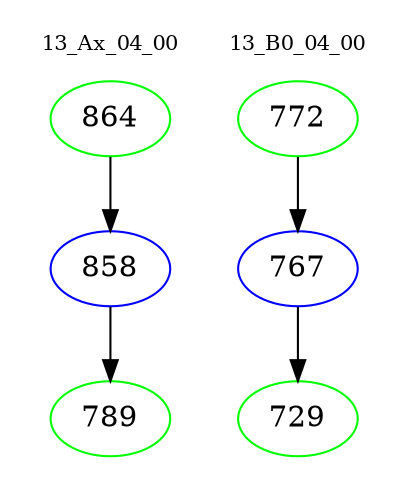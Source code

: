 digraph{
subgraph cluster_0 {
color = white
label = "13_Ax_04_00";
fontsize=10;
T0_864 [label="864", color="green"]
T0_864 -> T0_858 [color="black"]
T0_858 [label="858", color="blue"]
T0_858 -> T0_789 [color="black"]
T0_789 [label="789", color="green"]
}
subgraph cluster_1 {
color = white
label = "13_B0_04_00";
fontsize=10;
T1_772 [label="772", color="green"]
T1_772 -> T1_767 [color="black"]
T1_767 [label="767", color="blue"]
T1_767 -> T1_729 [color="black"]
T1_729 [label="729", color="green"]
}
}
